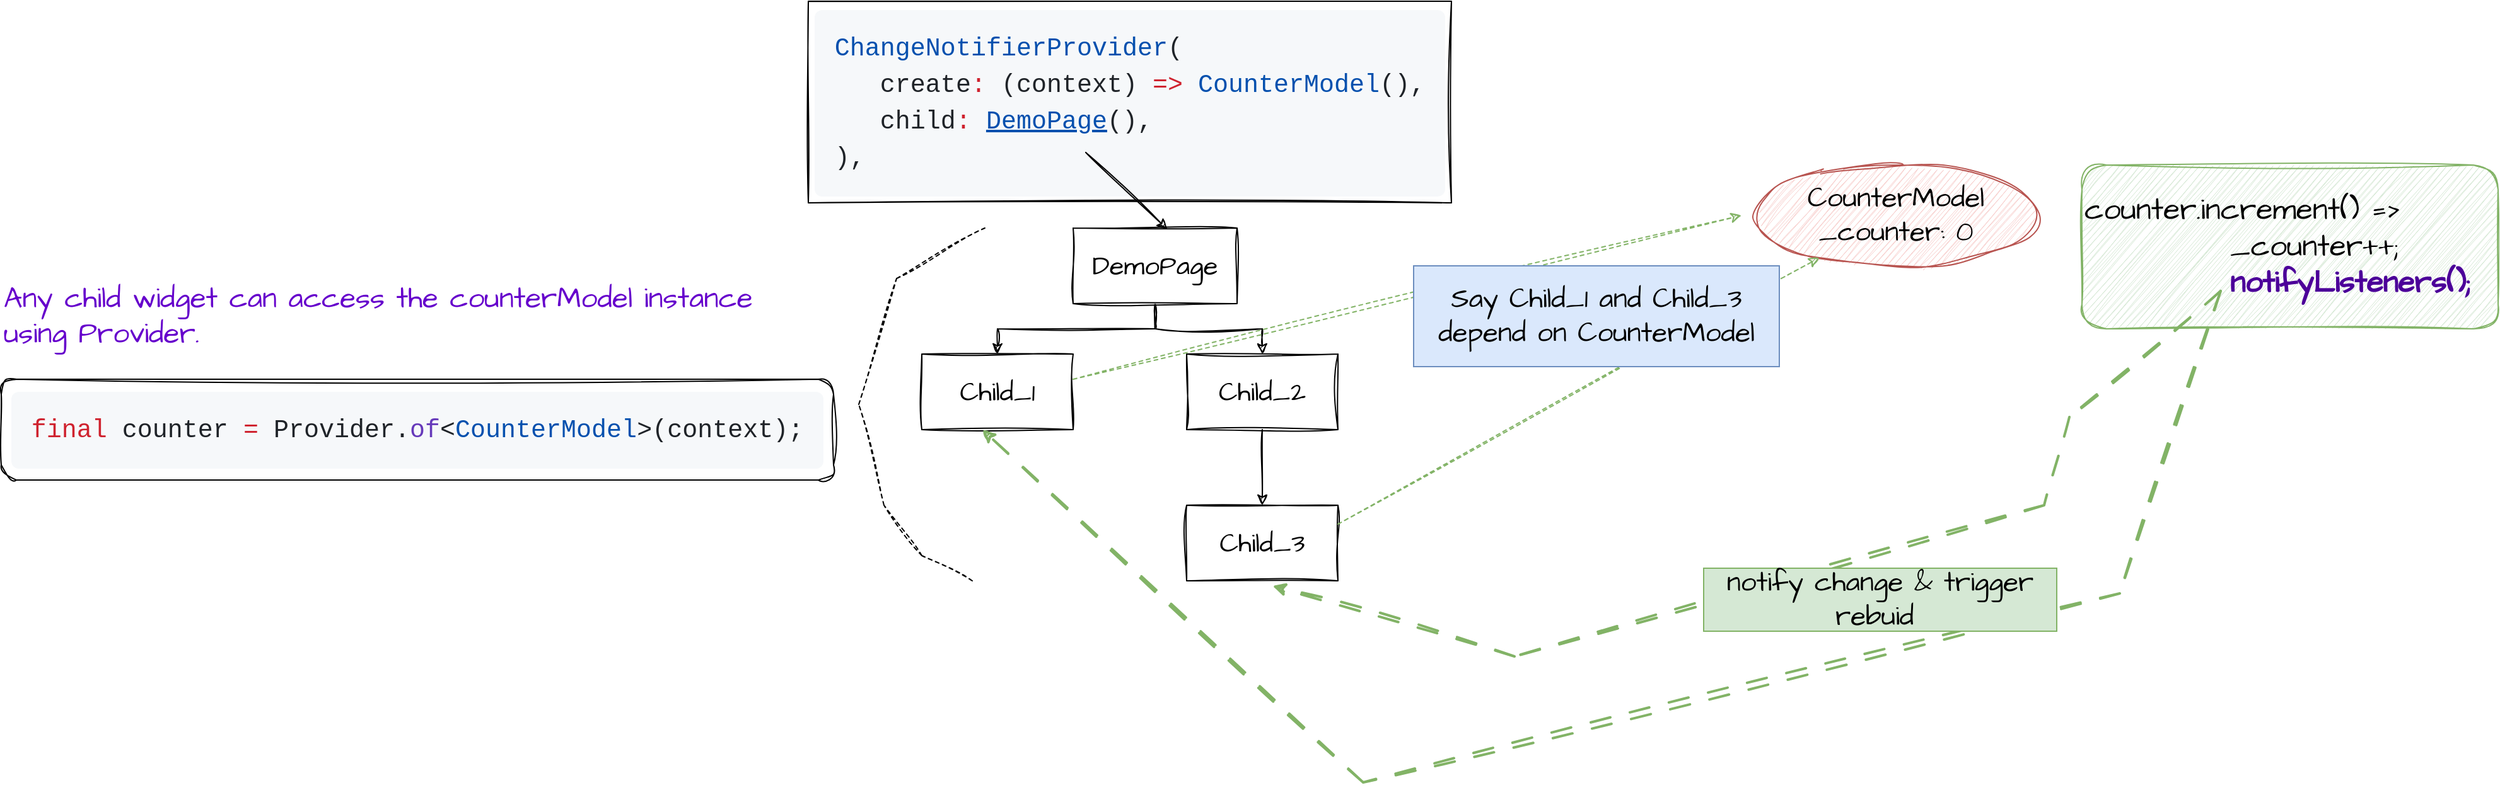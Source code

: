 <mxfile version="28.0.6">
  <diagram name="Page-1" id="zBqAE6jd9Odk4YtGexc-">
    <mxGraphModel dx="1892" dy="579" grid="1" gridSize="10" guides="1" tooltips="1" connect="1" arrows="1" fold="1" page="1" pageScale="1" pageWidth="850" pageHeight="1100" math="0" shadow="0">
      <root>
        <mxCell id="0" />
        <mxCell id="1" parent="0" />
        <mxCell id="GlDFYbF6g7pAK7F0hKGO-5" value="&lt;pre style=&quot;box-sizing: border-box; font-family: &amp;quot;Monaspace Neon&amp;quot;, ui-monospace, SFMono-Regular, &amp;quot;SF Mono&amp;quot;, Menlo, Consolas, &amp;quot;Liberation Mono&amp;quot;, monospace; margin-top: 0px; margin-bottom: 0px; tab-size: 4; overflow-wrap: normal; padding: 16px; overflow: auto; line-height: 1.45; color: rgb(31, 35, 40); background-color: rgb(246, 248, 250); border-radius: 6px; word-break: normal; min-height: 52px; text-align: start;&quot;&gt;&lt;font&gt;&lt;span style=&quot;box-sizing: border-box; color: rgb(5, 80, 174);&quot; class=&quot;pl-c1&quot;&gt;ChangeNotifierProvider&lt;/span&gt;(&lt;br&gt;   create&lt;span style=&quot;box-sizing: border-box; color: rgb(207, 34, 46);&quot; class=&quot;pl-k&quot;&gt;:&lt;/span&gt; (context) &lt;span style=&quot;box-sizing: border-box; color: rgb(207, 34, 46);&quot; class=&quot;pl-k&quot;&gt;=&amp;gt;&lt;/span&gt; &lt;span style=&quot;box-sizing: border-box; color: rgb(5, 80, 174);&quot; class=&quot;pl-c1&quot;&gt;CounterModel&lt;/span&gt;(),&lt;br&gt;   child&lt;span style=&quot;box-sizing: border-box; color: rgb(207, 34, 46);&quot; class=&quot;pl-k&quot;&gt;:&lt;/span&gt; &lt;span style=&quot;box-sizing: border-box; color: rgb(5, 80, 174);&quot; class=&quot;pl-c1&quot;&gt;&lt;u&gt;DemoPage&lt;/u&gt;&lt;/span&gt;(),&lt;br&gt;),&lt;/font&gt;&lt;/pre&gt;" style="rounded=0;whiteSpace=wrap;html=1;sketch=1;hachureGap=4;jiggle=2;curveFitting=1;strokeColor=default;align=center;verticalAlign=middle;fontFamily=Architects Daughter;fontSource=https%3A%2F%2Ffonts.googleapis.com%2Fcss%3Ffamily%3DArchitects%2BDaughter;fontSize=20;fontColor=default;fillColor=default;" vertex="1" parent="1">
          <mxGeometry x="310" y="60" width="510" height="160" as="geometry" />
        </mxCell>
        <mxCell id="GlDFYbF6g7pAK7F0hKGO-6" value="Child_1" style="rounded=0;whiteSpace=wrap;html=1;sketch=1;hachureGap=4;jiggle=2;curveFitting=1;strokeColor=default;align=center;verticalAlign=middle;fontFamily=Architects Daughter;fontSource=https%3A%2F%2Ffonts.googleapis.com%2Fcss%3Ffamily%3DArchitects%2BDaughter;fontSize=21;fontColor=default;fillColor=default;" vertex="1" parent="1">
          <mxGeometry x="400" y="340" width="120" height="60" as="geometry" />
        </mxCell>
        <mxCell id="GlDFYbF6g7pAK7F0hKGO-13" style="edgeStyle=orthogonalEdgeStyle;rounded=0;sketch=1;hachureGap=4;jiggle=2;curveFitting=1;orthogonalLoop=1;jettySize=auto;html=1;entryX=0.5;entryY=0;entryDx=0;entryDy=0;fontFamily=Architects Daughter;fontSource=https%3A%2F%2Ffonts.googleapis.com%2Fcss%3Ffamily%3DArchitects%2BDaughter;fontSize=18;fontColor=default;" edge="1" parent="1" source="GlDFYbF6g7pAK7F0hKGO-7" target="GlDFYbF6g7pAK7F0hKGO-8">
          <mxGeometry relative="1" as="geometry" />
        </mxCell>
        <mxCell id="GlDFYbF6g7pAK7F0hKGO-7" value="Child_2" style="rounded=0;whiteSpace=wrap;html=1;sketch=1;hachureGap=4;jiggle=2;curveFitting=1;strokeColor=default;align=center;verticalAlign=middle;fontFamily=Architects Daughter;fontSource=https%3A%2F%2Ffonts.googleapis.com%2Fcss%3Ffamily%3DArchitects%2BDaughter;fontSize=21;fontColor=default;fillColor=default;" vertex="1" parent="1">
          <mxGeometry x="610" y="340" width="120" height="60" as="geometry" />
        </mxCell>
        <mxCell id="GlDFYbF6g7pAK7F0hKGO-8" value="Child_3" style="rounded=0;whiteSpace=wrap;html=1;sketch=1;hachureGap=4;jiggle=2;curveFitting=1;strokeColor=default;align=center;verticalAlign=middle;fontFamily=Architects Daughter;fontSource=https%3A%2F%2Ffonts.googleapis.com%2Fcss%3Ffamily%3DArchitects%2BDaughter;fontSize=21;fontColor=default;fillColor=default;" vertex="1" parent="1">
          <mxGeometry x="610" y="460" width="120" height="60" as="geometry" />
        </mxCell>
        <mxCell id="GlDFYbF6g7pAK7F0hKGO-11" style="edgeStyle=orthogonalEdgeStyle;rounded=0;sketch=1;hachureGap=4;jiggle=2;curveFitting=1;orthogonalLoop=1;jettySize=auto;html=1;fontFamily=Architects Daughter;fontSource=https%3A%2F%2Ffonts.googleapis.com%2Fcss%3Ffamily%3DArchitects%2BDaughter;fontSize=18;fontColor=default;" edge="1" parent="1" source="GlDFYbF6g7pAK7F0hKGO-9" target="GlDFYbF6g7pAK7F0hKGO-6">
          <mxGeometry relative="1" as="geometry" />
        </mxCell>
        <mxCell id="GlDFYbF6g7pAK7F0hKGO-12" style="edgeStyle=orthogonalEdgeStyle;rounded=0;sketch=1;hachureGap=4;jiggle=2;curveFitting=1;orthogonalLoop=1;jettySize=auto;html=1;entryX=0.5;entryY=0;entryDx=0;entryDy=0;fontFamily=Architects Daughter;fontSource=https%3A%2F%2Ffonts.googleapis.com%2Fcss%3Ffamily%3DArchitects%2BDaughter;fontSize=18;fontColor=default;" edge="1" parent="1" source="GlDFYbF6g7pAK7F0hKGO-9" target="GlDFYbF6g7pAK7F0hKGO-7">
          <mxGeometry relative="1" as="geometry" />
        </mxCell>
        <mxCell id="GlDFYbF6g7pAK7F0hKGO-9" value="DemoPage" style="rounded=0;whiteSpace=wrap;html=1;sketch=1;hachureGap=4;jiggle=2;curveFitting=1;strokeColor=default;align=center;verticalAlign=middle;fontFamily=Architects Daughter;fontSource=https%3A%2F%2Ffonts.googleapis.com%2Fcss%3Ffamily%3DArchitects%2BDaughter;fontSize=21;fontColor=default;fillColor=default;" vertex="1" parent="1">
          <mxGeometry x="520" y="240" width="130" height="60" as="geometry" />
        </mxCell>
        <mxCell id="GlDFYbF6g7pAK7F0hKGO-10" value="" style="endArrow=classic;html=1;rounded=0;sketch=1;hachureGap=4;jiggle=2;curveFitting=1;fontFamily=Architects Daughter;fontSource=https%3A%2F%2Ffonts.googleapis.com%2Fcss%3Ffamily%3DArchitects%2BDaughter;fontSize=18;fontColor=default;entryX=0.575;entryY=0.017;entryDx=0;entryDy=0;entryPerimeter=0;" edge="1" parent="1" target="GlDFYbF6g7pAK7F0hKGO-9">
          <mxGeometry width="50" height="50" relative="1" as="geometry">
            <mxPoint x="530" y="180" as="sourcePoint" />
            <mxPoint x="580" y="130" as="targetPoint" />
          </mxGeometry>
        </mxCell>
        <mxCell id="GlDFYbF6g7pAK7F0hKGO-14" value="" style="endArrow=none;dashed=1;html=1;rounded=0;sketch=1;hachureGap=4;jiggle=2;curveFitting=1;fontFamily=Architects Daughter;fontSource=https%3A%2F%2Ffonts.googleapis.com%2Fcss%3Ffamily%3DArchitects%2BDaughter;fontSize=18;fontColor=default;" edge="1" parent="1">
          <mxGeometry width="50" height="50" relative="1" as="geometry">
            <mxPoint x="440" y="520" as="sourcePoint" />
            <mxPoint x="450" y="240" as="targetPoint" />
            <Array as="points">
              <mxPoint x="400" y="500" />
              <mxPoint x="370" y="460" />
              <mxPoint x="350" y="380" />
              <mxPoint x="380" y="280" />
            </Array>
          </mxGeometry>
        </mxCell>
        <mxCell id="GlDFYbF6g7pAK7F0hKGO-15" value="&lt;pre style=&quot;box-sizing: border-box; font-family: &amp;quot;Monaspace Neon&amp;quot;, ui-monospace, SFMono-Regular, &amp;quot;SF Mono&amp;quot;, Menlo, Consolas, &amp;quot;Liberation Mono&amp;quot;, monospace; margin-top: 0px; margin-bottom: 0px; tab-size: 4; overflow-wrap: normal; padding: 16px; overflow: auto; line-height: 1.45; color: rgb(31, 35, 40); background-color: rgb(246, 248, 250); border-radius: 6px; word-break: normal; min-height: 52px; text-align: start;&quot;&gt;&lt;font style=&quot;font-size: 20px;&quot;&gt;&lt;span style=&quot;box-sizing: border-box; color: rgb(207, 34, 46);&quot; class=&quot;pl-k&quot;&gt;final&lt;/span&gt; counter &lt;span style=&quot;box-sizing: border-box; color: rgb(207, 34, 46);&quot; class=&quot;pl-k&quot;&gt;=&lt;/span&gt; Provider&lt;span style=&quot;white-space: normal;&quot;&gt;.&lt;/span&gt;&lt;span style=&quot;white-space: normal; box-sizing: border-box; color: rgb(102, 57, 186);&quot; class=&quot;pl-en&quot;&gt;of&lt;/span&gt;&lt;span style=&quot;white-space: normal;&quot;&gt;&amp;lt;&lt;/span&gt;&lt;span style=&quot;white-space: normal; box-sizing: border-box; color: rgb(5, 80, 174);&quot; class=&quot;pl-c1&quot;&gt;CounterModel&lt;/span&gt;&lt;span style=&quot;white-space: normal;&quot;&gt;&amp;gt;(context);&lt;/span&gt;&lt;/font&gt;&lt;/pre&gt;" style="rounded=1;whiteSpace=wrap;html=1;sketch=1;hachureGap=4;jiggle=2;curveFitting=1;strokeColor=default;align=center;verticalAlign=middle;fontFamily=Architects Daughter;fontSource=https%3A%2F%2Ffonts.googleapis.com%2Fcss%3Ffamily%3DArchitects%2BDaughter;fontSize=18;fontColor=default;fillColor=default;" vertex="1" parent="1">
          <mxGeometry x="-330" y="360" width="660" height="80" as="geometry" />
        </mxCell>
        <mxCell id="GlDFYbF6g7pAK7F0hKGO-16" value="&lt;font style=&quot;color: rgb(102, 0, 204);&quot;&gt;Any child widget can access the counterModel instance using Provider.&lt;/font&gt;" style="text;html=1;align=left;verticalAlign=middle;whiteSpace=wrap;rounded=0;fontFamily=Architects Daughter;fontSource=https%3A%2F%2Ffonts.googleapis.com%2Fcss%3Ffamily%3DArchitects%2BDaughter;fontSize=23;fillColor=default;" vertex="1" parent="1">
          <mxGeometry x="-330" y="270" width="630" height="80" as="geometry" />
        </mxCell>
        <mxCell id="GlDFYbF6g7pAK7F0hKGO-17" value="CounterModel&lt;div&gt;_counter: 0&lt;/div&gt;" style="ellipse;whiteSpace=wrap;html=1;sketch=1;hachureGap=4;jiggle=2;curveFitting=1;fontFamily=Architects Daughter;fontSource=https%3A%2F%2Ffonts.googleapis.com%2Fcss%3Ffamily%3DArchitects%2BDaughter;fontSize=22;fillColor=#f8cecc;strokeColor=#b85450;" vertex="1" parent="1">
          <mxGeometry x="1060" y="190" width="225" height="80" as="geometry" />
        </mxCell>
        <mxCell id="GlDFYbF6g7pAK7F0hKGO-18" value="" style="endArrow=classic;html=1;rounded=0;sketch=1;hachureGap=4;jiggle=2;curveFitting=1;fontFamily=Architects Daughter;fontSource=https%3A%2F%2Ffonts.googleapis.com%2Fcss%3Ffamily%3DArchitects%2BDaughter;fontSize=18;fontColor=default;fillColor=#d5e8d4;strokeColor=#82b366;dashed=1;" edge="1" parent="1">
          <mxGeometry width="50" height="50" relative="1" as="geometry">
            <mxPoint x="520" y="360" as="sourcePoint" />
            <mxPoint x="1050" y="230" as="targetPoint" />
          </mxGeometry>
        </mxCell>
        <mxCell id="GlDFYbF6g7pAK7F0hKGO-19" value="" style="endArrow=classic;html=1;rounded=0;sketch=1;hachureGap=4;jiggle=2;curveFitting=1;fontFamily=Architects Daughter;fontSource=https%3A%2F%2Ffonts.googleapis.com%2Fcss%3Ffamily%3DArchitects%2BDaughter;fontSize=18;fontColor=default;exitX=1;exitY=0.25;exitDx=0;exitDy=0;fillColor=#d5e8d4;strokeColor=#82b366;dashed=1;" edge="1" parent="1" source="GlDFYbF6g7pAK7F0hKGO-8" target="GlDFYbF6g7pAK7F0hKGO-17">
          <mxGeometry width="50" height="50" relative="1" as="geometry">
            <mxPoint x="840" y="410" as="sourcePoint" />
            <mxPoint x="1370" y="280" as="targetPoint" />
          </mxGeometry>
        </mxCell>
        <mxCell id="GlDFYbF6g7pAK7F0hKGO-21" value="Say Child_1 and Child_3 depend on CounterModel" style="text;html=1;align=center;verticalAlign=middle;whiteSpace=wrap;rounded=0;fontFamily=Architects Daughter;fontSource=https%3A%2F%2Ffonts.googleapis.com%2Fcss%3Ffamily%3DArchitects%2BDaughter;fontSize=22;fillColor=#dae8fc;strokeColor=#6c8ebf;" vertex="1" parent="1">
          <mxGeometry x="790" y="270" width="290" height="80" as="geometry" />
        </mxCell>
        <mxCell id="GlDFYbF6g7pAK7F0hKGO-22" style="edgeStyle=orthogonalEdgeStyle;rounded=0;sketch=1;hachureGap=4;jiggle=2;curveFitting=1;orthogonalLoop=1;jettySize=auto;html=1;exitX=0.5;exitY=1;exitDx=0;exitDy=0;fontFamily=Architects Daughter;fontSource=https%3A%2F%2Ffonts.googleapis.com%2Fcss%3Ffamily%3DArchitects%2BDaughter;fontSize=18;fontColor=default;" edge="1" parent="1" source="GlDFYbF6g7pAK7F0hKGO-21" target="GlDFYbF6g7pAK7F0hKGO-21">
          <mxGeometry relative="1" as="geometry" />
        </mxCell>
        <mxCell id="GlDFYbF6g7pAK7F0hKGO-23" value="counter.increment() =&amp;gt;&lt;div&gt;&amp;nbsp; &amp;nbsp; &amp;nbsp; &amp;nbsp; &amp;nbsp; &amp;nbsp; _counter++;&lt;/div&gt;&lt;div&gt;&amp;nbsp; &amp;nbsp; &amp;nbsp; &amp;nbsp; &amp;nbsp; &amp;nbsp; &lt;b&gt;&lt;font style=&quot;color: rgb(76, 0, 153);&quot;&gt;notifyListeners();&lt;/font&gt;&lt;/b&gt;&lt;/div&gt;" style="rounded=1;whiteSpace=wrap;html=1;sketch=1;hachureGap=4;jiggle=2;curveFitting=1;strokeColor=#82b366;align=left;verticalAlign=middle;fontFamily=Architects Daughter;fontSource=https%3A%2F%2Ffonts.googleapis.com%2Fcss%3Ffamily%3DArchitects%2BDaughter;fontSize=24;fillColor=#d5e8d4;" vertex="1" parent="1">
          <mxGeometry x="1320" y="190" width="330" height="130" as="geometry" />
        </mxCell>
        <mxCell id="GlDFYbF6g7pAK7F0hKGO-24" value="" style="endArrow=classic;html=1;rounded=0;sketch=1;hachureGap=4;jiggle=2;curveFitting=1;fontFamily=Architects Daughter;fontSource=https%3A%2F%2Ffonts.googleapis.com%2Fcss%3Ffamily%3DArchitects%2BDaughter;fontSize=18;fontColor=default;entryX=0.4;entryY=1;entryDx=0;entryDy=0;entryPerimeter=0;dashed=1;dashPattern=8 8;fillColor=#d5e8d4;strokeColor=#82b366;fontStyle=1;strokeWidth=2;" edge="1" parent="1" target="GlDFYbF6g7pAK7F0hKGO-6">
          <mxGeometry width="50" height="50" relative="1" as="geometry">
            <mxPoint x="1430" y="290" as="sourcePoint" />
            <mxPoint x="890" y="520" as="targetPoint" />
            <Array as="points">
              <mxPoint x="1350" y="530" />
              <mxPoint x="750" y="680" />
            </Array>
          </mxGeometry>
        </mxCell>
        <mxCell id="GlDFYbF6g7pAK7F0hKGO-25" value="" style="endArrow=classic;html=1;rounded=0;sketch=1;hachureGap=4;jiggle=2;curveFitting=1;fontFamily=Architects Daughter;fontSource=https%3A%2F%2Ffonts.googleapis.com%2Fcss%3Ffamily%3DArchitects%2BDaughter;fontSize=18;fontColor=default;entryX=0.567;entryY=1.067;entryDx=0;entryDy=0;entryPerimeter=0;exitX=0.333;exitY=0.769;exitDx=0;exitDy=0;exitPerimeter=0;dashed=1;dashPattern=8 8;fillColor=#d5e8d4;strokeColor=#82b366;fontStyle=1;strokeWidth=2;" edge="1" parent="1" source="GlDFYbF6g7pAK7F0hKGO-23" target="GlDFYbF6g7pAK7F0hKGO-8">
          <mxGeometry width="50" height="50" relative="1" as="geometry">
            <mxPoint x="750" y="600" as="sourcePoint" />
            <mxPoint x="800" y="550" as="targetPoint" />
            <Array as="points">
              <mxPoint x="1310" y="390" />
              <mxPoint x="1290" y="460" />
              <mxPoint x="870" y="580" />
            </Array>
          </mxGeometry>
        </mxCell>
        <mxCell id="GlDFYbF6g7pAK7F0hKGO-26" value="&lt;font&gt;notify change &amp;amp; trigger rebuid&amp;nbsp;&lt;/font&gt;" style="text;html=1;align=center;verticalAlign=middle;whiteSpace=wrap;rounded=0;fontFamily=Architects Daughter;fontSource=https%3A%2F%2Ffonts.googleapis.com%2Fcss%3Ffamily%3DArchitects%2BDaughter;fontSize=22;fillColor=#d5e8d4;strokeColor=#82b366;" vertex="1" parent="1">
          <mxGeometry x="1020" y="510" width="280" height="50" as="geometry" />
        </mxCell>
      </root>
    </mxGraphModel>
  </diagram>
</mxfile>
